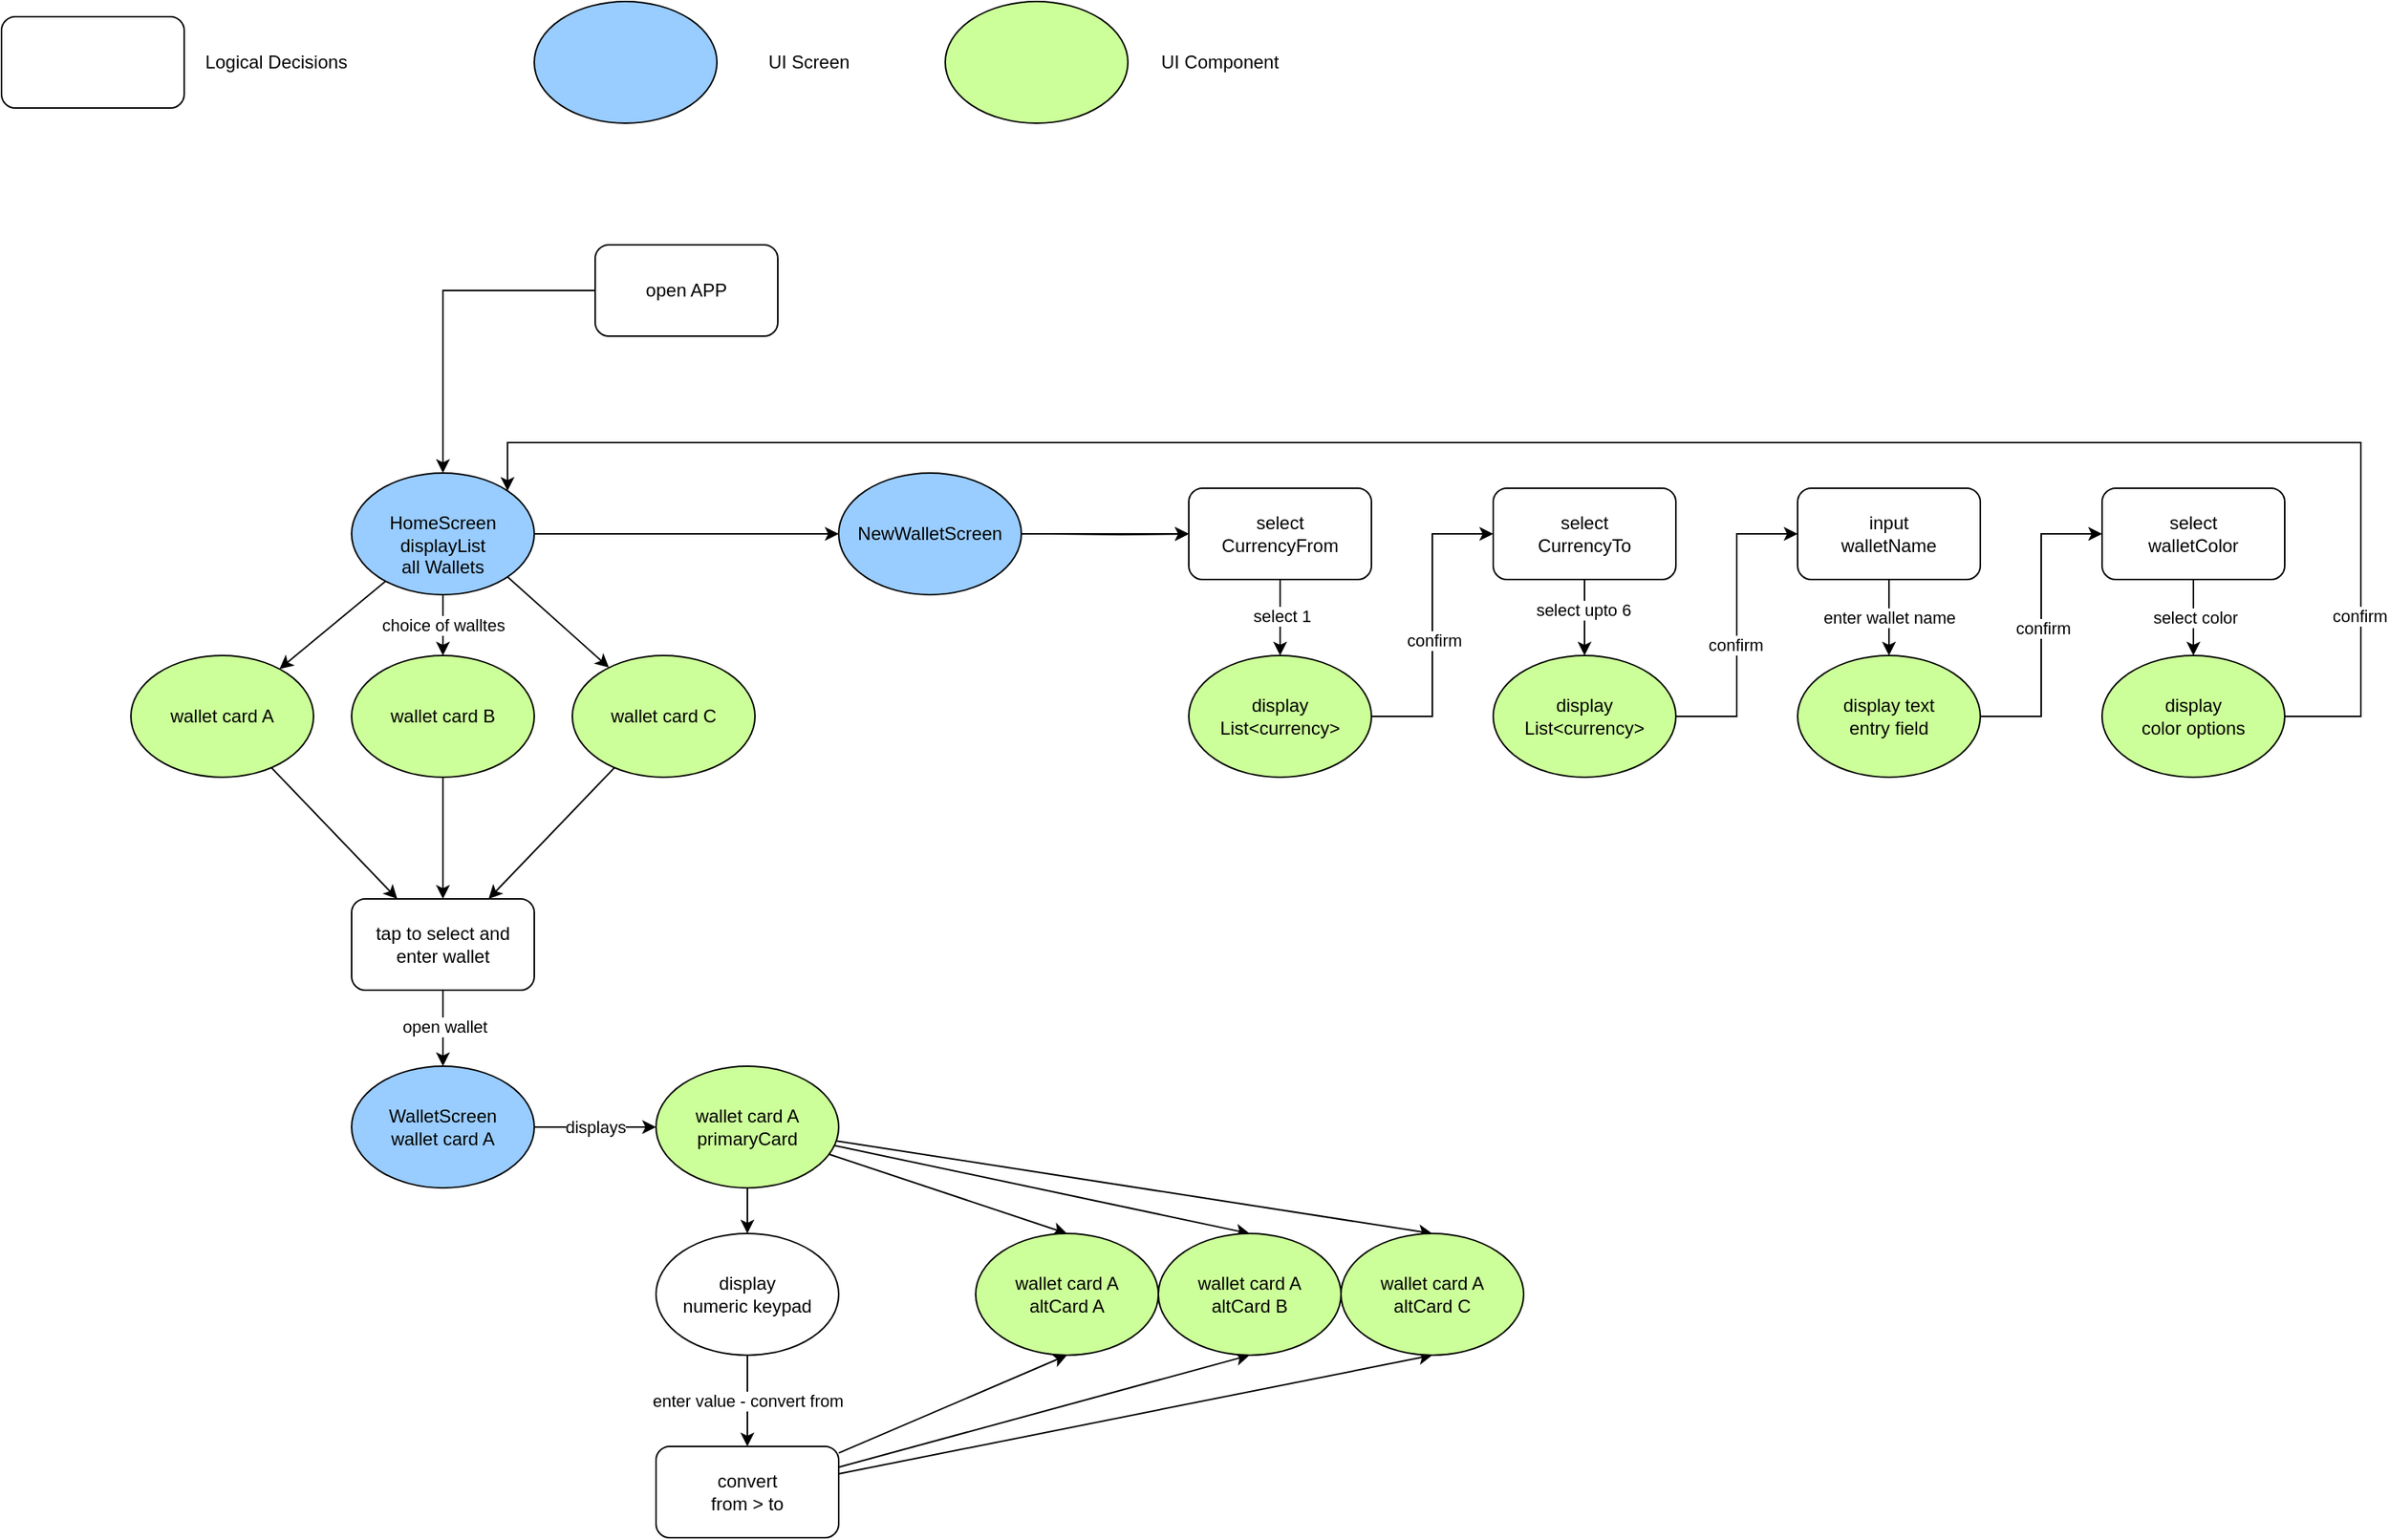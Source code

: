 <mxfile version="15.7.0" type="github">
  <diagram id="C5RBs43oDa-KdzZeNtuy" name="Page-1">
    <mxGraphModel dx="1379" dy="1059" grid="1" gridSize="10" guides="1" tooltips="1" connect="1" arrows="1" fold="1" page="1" pageScale="1" pageWidth="1654" pageHeight="1169" math="0" shadow="0">
      <root>
        <mxCell id="WIyWlLk6GJQsqaUBKTNV-0" />
        <mxCell id="WIyWlLk6GJQsqaUBKTNV-1" parent="WIyWlLk6GJQsqaUBKTNV-0" />
        <mxCell id="bUmuCnkTtCqIRELtBbXz-1" value="" style="ellipse;whiteSpace=wrap;html=1;fillColor=#99CCFF;" parent="WIyWlLk6GJQsqaUBKTNV-1" vertex="1">
          <mxGeometry x="390" y="30" width="120" height="80" as="geometry" />
        </mxCell>
        <mxCell id="bUmuCnkTtCqIRELtBbXz-2" value="Logical Decisions" style="text;html=1;align=center;verticalAlign=middle;resizable=0;points=[];autosize=1;strokeColor=none;fillColor=none;" parent="WIyWlLk6GJQsqaUBKTNV-1" vertex="1">
          <mxGeometry x="165" y="60" width="110" height="20" as="geometry" />
        </mxCell>
        <mxCell id="bUmuCnkTtCqIRELtBbXz-3" value="UI Screen" style="text;html=1;align=center;verticalAlign=middle;resizable=0;points=[];autosize=1;strokeColor=none;fillColor=none;" parent="WIyWlLk6GJQsqaUBKTNV-1" vertex="1">
          <mxGeometry x="535" y="60" width="70" height="20" as="geometry" />
        </mxCell>
        <mxCell id="bUmuCnkTtCqIRELtBbXz-44" value="" style="rounded=1;whiteSpace=wrap;html=1;" parent="WIyWlLk6GJQsqaUBKTNV-1" vertex="1">
          <mxGeometry x="40" y="40" width="120" height="60" as="geometry" />
        </mxCell>
        <mxCell id="eP995ulbHq9WS8gDX0PH-6" style="edgeStyle=none;rounded=0;orthogonalLoop=1;jettySize=auto;html=1;" edge="1" parent="WIyWlLk6GJQsqaUBKTNV-1" source="nm4fV4JeuhOYRiYcyH4O-1" target="nm4fV4JeuhOYRiYcyH4O-52">
          <mxGeometry relative="1" as="geometry" />
        </mxCell>
        <mxCell id="eP995ulbHq9WS8gDX0PH-7" value="choice of walltes" style="edgeStyle=none;rounded=0;orthogonalLoop=1;jettySize=auto;html=1;" edge="1" parent="WIyWlLk6GJQsqaUBKTNV-1" source="nm4fV4JeuhOYRiYcyH4O-1" target="eP995ulbHq9WS8gDX0PH-1">
          <mxGeometry relative="1" as="geometry" />
        </mxCell>
        <mxCell id="eP995ulbHq9WS8gDX0PH-8" style="edgeStyle=none;rounded=0;orthogonalLoop=1;jettySize=auto;html=1;exitX=1;exitY=1;exitDx=0;exitDy=0;" edge="1" parent="WIyWlLk6GJQsqaUBKTNV-1" source="nm4fV4JeuhOYRiYcyH4O-1" target="eP995ulbHq9WS8gDX0PH-0">
          <mxGeometry relative="1" as="geometry" />
        </mxCell>
        <mxCell id="eP995ulbHq9WS8gDX0PH-27" style="edgeStyle=none;rounded=0;orthogonalLoop=1;jettySize=auto;html=1;" edge="1" parent="WIyWlLk6GJQsqaUBKTNV-1" source="nm4fV4JeuhOYRiYcyH4O-1" target="eP995ulbHq9WS8gDX0PH-25">
          <mxGeometry relative="1" as="geometry" />
        </mxCell>
        <mxCell id="nm4fV4JeuhOYRiYcyH4O-1" value="&lt;div&gt;&lt;br&gt;&lt;/div&gt;&lt;div&gt;HomeScreen&lt;br&gt;&lt;/div&gt;&lt;div&gt;displayList&lt;/div&gt;&lt;div&gt;all Wallets&lt;br&gt;&lt;/div&gt;" style="ellipse;whiteSpace=wrap;html=1;fillColor=#99CCFF;" parent="WIyWlLk6GJQsqaUBKTNV-1" vertex="1">
          <mxGeometry x="270" y="340" width="120" height="80" as="geometry" />
        </mxCell>
        <mxCell id="nm4fV4JeuhOYRiYcyH4O-31" value="" style="edgeStyle=orthogonalEdgeStyle;rounded=0;orthogonalLoop=1;jettySize=auto;html=1;" parent="WIyWlLk6GJQsqaUBKTNV-1" target="nm4fV4JeuhOYRiYcyH4O-3" edge="1">
          <mxGeometry relative="1" as="geometry">
            <mxPoint x="730" y="380" as="sourcePoint" />
          </mxGeometry>
        </mxCell>
        <mxCell id="nm4fV4JeuhOYRiYcyH4O-3" value="&lt;div&gt;select&lt;/div&gt;&lt;div&gt;CurrencyFrom&lt;/div&gt;" style="rounded=1;whiteSpace=wrap;html=1;" parent="WIyWlLk6GJQsqaUBKTNV-1" vertex="1">
          <mxGeometry x="820" y="350" width="120" height="60" as="geometry" />
        </mxCell>
        <mxCell id="nm4fV4JeuhOYRiYcyH4O-25" value="enter wallet name" style="edgeStyle=orthogonalEdgeStyle;rounded=0;orthogonalLoop=1;jettySize=auto;html=1;entryX=0.5;entryY=0;entryDx=0;entryDy=0;" parent="WIyWlLk6GJQsqaUBKTNV-1" source="nm4fV4JeuhOYRiYcyH4O-4" target="nm4fV4JeuhOYRiYcyH4O-24" edge="1">
          <mxGeometry relative="1" as="geometry" />
        </mxCell>
        <mxCell id="nm4fV4JeuhOYRiYcyH4O-4" value="&lt;div&gt;input&lt;/div&gt;&lt;div&gt;walletName&lt;br&gt;&lt;/div&gt;" style="rounded=1;whiteSpace=wrap;html=1;" parent="WIyWlLk6GJQsqaUBKTNV-1" vertex="1">
          <mxGeometry x="1220" y="350" width="120" height="60" as="geometry" />
        </mxCell>
        <mxCell id="nm4fV4JeuhOYRiYcyH4O-18" style="edgeStyle=orthogonalEdgeStyle;rounded=0;orthogonalLoop=1;jettySize=auto;html=1;entryX=0.5;entryY=0;entryDx=0;entryDy=0;" parent="WIyWlLk6GJQsqaUBKTNV-1" source="nm4fV4JeuhOYRiYcyH4O-5" target="nm4fV4JeuhOYRiYcyH4O-14" edge="1">
          <mxGeometry relative="1" as="geometry" />
        </mxCell>
        <mxCell id="nm4fV4JeuhOYRiYcyH4O-19" value="select upto 6" style="edgeLabel;html=1;align=center;verticalAlign=middle;resizable=0;points=[];" parent="nm4fV4JeuhOYRiYcyH4O-18" vertex="1" connectable="0">
          <mxGeometry x="-0.202" y="-1" relative="1" as="geometry">
            <mxPoint as="offset" />
          </mxGeometry>
        </mxCell>
        <mxCell id="nm4fV4JeuhOYRiYcyH4O-5" value="&lt;div&gt;select&lt;/div&gt;&lt;div&gt;CurrencyTo&lt;/div&gt;" style="rounded=1;whiteSpace=wrap;html=1;" parent="WIyWlLk6GJQsqaUBKTNV-1" vertex="1">
          <mxGeometry x="1020" y="350" width="120" height="60" as="geometry" />
        </mxCell>
        <mxCell id="nm4fV4JeuhOYRiYcyH4O-28" style="edgeStyle=orthogonalEdgeStyle;rounded=0;orthogonalLoop=1;jettySize=auto;html=1;entryX=0.5;entryY=0;entryDx=0;entryDy=0;" parent="WIyWlLk6GJQsqaUBKTNV-1" source="nm4fV4JeuhOYRiYcyH4O-8" target="nm4fV4JeuhOYRiYcyH4O-27" edge="1">
          <mxGeometry relative="1" as="geometry" />
        </mxCell>
        <mxCell id="nm4fV4JeuhOYRiYcyH4O-30" value="select color" style="edgeLabel;html=1;align=center;verticalAlign=middle;resizable=0;points=[];" parent="nm4fV4JeuhOYRiYcyH4O-28" vertex="1" connectable="0">
          <mxGeometry x="-0.017" y="1" relative="1" as="geometry">
            <mxPoint as="offset" />
          </mxGeometry>
        </mxCell>
        <mxCell id="nm4fV4JeuhOYRiYcyH4O-33" style="edgeStyle=orthogonalEdgeStyle;rounded=0;orthogonalLoop=1;jettySize=auto;html=1;entryX=1;entryY=0;entryDx=0;entryDy=0;exitX=1;exitY=0.5;exitDx=0;exitDy=0;" parent="WIyWlLk6GJQsqaUBKTNV-1" source="nm4fV4JeuhOYRiYcyH4O-27" target="nm4fV4JeuhOYRiYcyH4O-1" edge="1">
          <mxGeometry relative="1" as="geometry">
            <Array as="points">
              <mxPoint x="1540" y="500" />
              <mxPoint x="1590" y="500" />
              <mxPoint x="1590" y="320" />
              <mxPoint x="372" y="320" />
            </Array>
          </mxGeometry>
        </mxCell>
        <mxCell id="nm4fV4JeuhOYRiYcyH4O-50" value="confirm" style="edgeLabel;html=1;align=center;verticalAlign=middle;resizable=0;points=[];fillColor=none;" parent="nm4fV4JeuhOYRiYcyH4O-33" vertex="1" connectable="0">
          <mxGeometry x="-0.843" y="1" relative="1" as="geometry">
            <mxPoint as="offset" />
          </mxGeometry>
        </mxCell>
        <mxCell id="nm4fV4JeuhOYRiYcyH4O-8" value="&lt;div&gt;select&lt;/div&gt;&lt;div&gt;walletColor&lt;br&gt;&lt;/div&gt;" style="rounded=1;whiteSpace=wrap;html=1;" parent="WIyWlLk6GJQsqaUBKTNV-1" vertex="1">
          <mxGeometry x="1420" y="350" width="120" height="60" as="geometry" />
        </mxCell>
        <mxCell id="nm4fV4JeuhOYRiYcyH4O-9" value="" style="endArrow=classic;html=1;rounded=0;exitX=1;exitY=0.5;exitDx=0;exitDy=0;entryX=0;entryY=0.5;entryDx=0;entryDy=0;startArrow=none;" parent="WIyWlLk6GJQsqaUBKTNV-1" source="eP995ulbHq9WS8gDX0PH-25" target="nm4fV4JeuhOYRiYcyH4O-3" edge="1">
          <mxGeometry width="50" height="50" relative="1" as="geometry">
            <mxPoint x="610" y="380" as="sourcePoint" />
            <mxPoint x="1300" y="530" as="targetPoint" />
          </mxGeometry>
        </mxCell>
        <mxCell id="nm4fV4JeuhOYRiYcyH4O-21" style="edgeStyle=orthogonalEdgeStyle;rounded=0;orthogonalLoop=1;jettySize=auto;html=1;entryX=0;entryY=0.5;entryDx=0;entryDy=0;" parent="WIyWlLk6GJQsqaUBKTNV-1" source="nm4fV4JeuhOYRiYcyH4O-10" target="nm4fV4JeuhOYRiYcyH4O-5" edge="1">
          <mxGeometry relative="1" as="geometry" />
        </mxCell>
        <mxCell id="nm4fV4JeuhOYRiYcyH4O-22" value="confirm" style="edgeLabel;html=1;align=center;verticalAlign=middle;resizable=0;points=[];" parent="nm4fV4JeuhOYRiYcyH4O-21" vertex="1" connectable="0">
          <mxGeometry x="-0.095" y="-1" relative="1" as="geometry">
            <mxPoint as="offset" />
          </mxGeometry>
        </mxCell>
        <mxCell id="nm4fV4JeuhOYRiYcyH4O-10" value="&lt;div&gt;display List&amp;lt;currency&amp;gt;&lt;/div&gt;" style="ellipse;whiteSpace=wrap;html=1;fillColor=#CCFF99;" parent="WIyWlLk6GJQsqaUBKTNV-1" vertex="1">
          <mxGeometry x="820" y="460" width="120" height="80" as="geometry" />
        </mxCell>
        <mxCell id="nm4fV4JeuhOYRiYcyH4O-11" value="" style="endArrow=classic;html=1;rounded=0;exitX=0.5;exitY=1;exitDx=0;exitDy=0;" parent="WIyWlLk6GJQsqaUBKTNV-1" source="nm4fV4JeuhOYRiYcyH4O-3" target="nm4fV4JeuhOYRiYcyH4O-10" edge="1">
          <mxGeometry width="50" height="50" relative="1" as="geometry">
            <mxPoint x="750" y="500" as="sourcePoint" />
            <mxPoint x="800" y="450" as="targetPoint" />
          </mxGeometry>
        </mxCell>
        <mxCell id="nm4fV4JeuhOYRiYcyH4O-15" value="select 1" style="edgeLabel;html=1;align=center;verticalAlign=middle;resizable=0;points=[];" parent="nm4fV4JeuhOYRiYcyH4O-11" vertex="1" connectable="0">
          <mxGeometry x="-0.05" y="1" relative="1" as="geometry">
            <mxPoint as="offset" />
          </mxGeometry>
        </mxCell>
        <mxCell id="nm4fV4JeuhOYRiYcyH4O-20" style="edgeStyle=orthogonalEdgeStyle;rounded=0;orthogonalLoop=1;jettySize=auto;html=1;entryX=0;entryY=0.5;entryDx=0;entryDy=0;" parent="WIyWlLk6GJQsqaUBKTNV-1" source="nm4fV4JeuhOYRiYcyH4O-14" target="nm4fV4JeuhOYRiYcyH4O-4" edge="1">
          <mxGeometry relative="1" as="geometry" />
        </mxCell>
        <mxCell id="nm4fV4JeuhOYRiYcyH4O-23" value="confirm" style="edgeLabel;html=1;align=center;verticalAlign=middle;resizable=0;points=[];fillColor=#CCFF99;" parent="nm4fV4JeuhOYRiYcyH4O-20" vertex="1" connectable="0">
          <mxGeometry x="-0.123" y="1" relative="1" as="geometry">
            <mxPoint as="offset" />
          </mxGeometry>
        </mxCell>
        <mxCell id="nm4fV4JeuhOYRiYcyH4O-14" value="display List&amp;lt;currency&amp;gt;" style="ellipse;whiteSpace=wrap;html=1;fillColor=#CCFF99;" parent="WIyWlLk6GJQsqaUBKTNV-1" vertex="1">
          <mxGeometry x="1020" y="460" width="120" height="80" as="geometry" />
        </mxCell>
        <mxCell id="nm4fV4JeuhOYRiYcyH4O-26" style="edgeStyle=orthogonalEdgeStyle;rounded=0;orthogonalLoop=1;jettySize=auto;html=1;entryX=0;entryY=0.5;entryDx=0;entryDy=0;" parent="WIyWlLk6GJQsqaUBKTNV-1" source="nm4fV4JeuhOYRiYcyH4O-24" target="nm4fV4JeuhOYRiYcyH4O-8" edge="1">
          <mxGeometry relative="1" as="geometry" />
        </mxCell>
        <mxCell id="nm4fV4JeuhOYRiYcyH4O-29" value="confirm" style="edgeLabel;html=1;align=center;verticalAlign=middle;resizable=0;points=[];" parent="nm4fV4JeuhOYRiYcyH4O-26" vertex="1" connectable="0">
          <mxGeometry x="-0.017" y="-1" relative="1" as="geometry">
            <mxPoint as="offset" />
          </mxGeometry>
        </mxCell>
        <mxCell id="nm4fV4JeuhOYRiYcyH4O-24" value="&lt;div&gt;display text &lt;br&gt;&lt;/div&gt;&lt;div&gt;entry field&lt;/div&gt;" style="ellipse;whiteSpace=wrap;html=1;fillColor=#CCFF99;" parent="WIyWlLk6GJQsqaUBKTNV-1" vertex="1">
          <mxGeometry x="1220" y="460" width="120" height="80" as="geometry" />
        </mxCell>
        <mxCell id="nm4fV4JeuhOYRiYcyH4O-27" value="&lt;div&gt;display &lt;br&gt;&lt;/div&gt;&lt;div&gt;color options&lt;br&gt;&lt;/div&gt;" style="ellipse;whiteSpace=wrap;html=1;fillColor=#CCFF99;" parent="WIyWlLk6GJQsqaUBKTNV-1" vertex="1">
          <mxGeometry x="1420" y="460" width="120" height="80" as="geometry" />
        </mxCell>
        <mxCell id="eP995ulbHq9WS8gDX0PH-21" value="enter value - convert from" style="edgeStyle=none;rounded=0;orthogonalLoop=1;jettySize=auto;html=1;entryX=0.5;entryY=0;entryDx=0;entryDy=0;" edge="1" parent="WIyWlLk6GJQsqaUBKTNV-1" source="nm4fV4JeuhOYRiYcyH4O-39" target="nm4fV4JeuhOYRiYcyH4O-41">
          <mxGeometry relative="1" as="geometry" />
        </mxCell>
        <mxCell id="nm4fV4JeuhOYRiYcyH4O-39" value="&lt;div&gt;display&lt;/div&gt;&lt;div&gt;numeric keypad&lt;br&gt;&lt;/div&gt;" style="ellipse;whiteSpace=wrap;html=1;" parent="WIyWlLk6GJQsqaUBKTNV-1" vertex="1">
          <mxGeometry x="470" y="840" width="120" height="80" as="geometry" />
        </mxCell>
        <mxCell id="eP995ulbHq9WS8gDX0PH-22" style="edgeStyle=none;rounded=0;orthogonalLoop=1;jettySize=auto;html=1;entryX=0.5;entryY=1;entryDx=0;entryDy=0;" edge="1" parent="WIyWlLk6GJQsqaUBKTNV-1" source="nm4fV4JeuhOYRiYcyH4O-41" target="eP995ulbHq9WS8gDX0PH-13">
          <mxGeometry relative="1" as="geometry" />
        </mxCell>
        <mxCell id="eP995ulbHq9WS8gDX0PH-23" style="edgeStyle=none;rounded=0;orthogonalLoop=1;jettySize=auto;html=1;entryX=0.5;entryY=1;entryDx=0;entryDy=0;" edge="1" parent="WIyWlLk6GJQsqaUBKTNV-1" source="nm4fV4JeuhOYRiYcyH4O-41" target="eP995ulbHq9WS8gDX0PH-14">
          <mxGeometry relative="1" as="geometry" />
        </mxCell>
        <mxCell id="eP995ulbHq9WS8gDX0PH-24" style="edgeStyle=none;rounded=0;orthogonalLoop=1;jettySize=auto;html=1;entryX=0.5;entryY=1;entryDx=0;entryDy=0;" edge="1" parent="WIyWlLk6GJQsqaUBKTNV-1" source="nm4fV4JeuhOYRiYcyH4O-41" target="eP995ulbHq9WS8gDX0PH-15">
          <mxGeometry relative="1" as="geometry" />
        </mxCell>
        <mxCell id="nm4fV4JeuhOYRiYcyH4O-41" value="&lt;div&gt;convert &lt;br&gt;&lt;/div&gt;&lt;div&gt;from &amp;gt; to&lt;br&gt;&lt;/div&gt;" style="rounded=1;whiteSpace=wrap;html=1;" parent="WIyWlLk6GJQsqaUBKTNV-1" vertex="1">
          <mxGeometry x="470" y="980" width="120" height="60" as="geometry" />
        </mxCell>
        <mxCell id="nm4fV4JeuhOYRiYcyH4O-47" style="edgeStyle=orthogonalEdgeStyle;rounded=0;orthogonalLoop=1;jettySize=auto;html=1;entryX=0.5;entryY=0;entryDx=0;entryDy=0;" parent="WIyWlLk6GJQsqaUBKTNV-1" source="nm4fV4JeuhOYRiYcyH4O-46" target="nm4fV4JeuhOYRiYcyH4O-1" edge="1">
          <mxGeometry relative="1" as="geometry" />
        </mxCell>
        <mxCell id="nm4fV4JeuhOYRiYcyH4O-46" value="open APP" style="rounded=1;whiteSpace=wrap;html=1;" parent="WIyWlLk6GJQsqaUBKTNV-1" vertex="1">
          <mxGeometry x="430" y="190" width="120" height="60" as="geometry" />
        </mxCell>
        <mxCell id="eP995ulbHq9WS8gDX0PH-3" style="rounded=0;orthogonalLoop=1;jettySize=auto;html=1;entryX=0.25;entryY=0;entryDx=0;entryDy=0;" edge="1" parent="WIyWlLk6GJQsqaUBKTNV-1" source="nm4fV4JeuhOYRiYcyH4O-52" target="eP995ulbHq9WS8gDX0PH-2">
          <mxGeometry relative="1" as="geometry" />
        </mxCell>
        <mxCell id="nm4fV4JeuhOYRiYcyH4O-52" value="wallet card A" style="ellipse;whiteSpace=wrap;html=1;fillColor=#CCFF99;" parent="WIyWlLk6GJQsqaUBKTNV-1" vertex="1">
          <mxGeometry x="125" y="460" width="120" height="80" as="geometry" />
        </mxCell>
        <mxCell id="eP995ulbHq9WS8gDX0PH-5" style="edgeStyle=none;rounded=0;orthogonalLoop=1;jettySize=auto;html=1;entryX=0.75;entryY=0;entryDx=0;entryDy=0;" edge="1" parent="WIyWlLk6GJQsqaUBKTNV-1" source="eP995ulbHq9WS8gDX0PH-0" target="eP995ulbHq9WS8gDX0PH-2">
          <mxGeometry relative="1" as="geometry" />
        </mxCell>
        <mxCell id="eP995ulbHq9WS8gDX0PH-0" value="wallet card C" style="ellipse;whiteSpace=wrap;html=1;fillColor=#CCFF99;" vertex="1" parent="WIyWlLk6GJQsqaUBKTNV-1">
          <mxGeometry x="415" y="460" width="120" height="80" as="geometry" />
        </mxCell>
        <mxCell id="eP995ulbHq9WS8gDX0PH-4" style="edgeStyle=none;rounded=0;orthogonalLoop=1;jettySize=auto;html=1;entryX=0.5;entryY=0;entryDx=0;entryDy=0;" edge="1" parent="WIyWlLk6GJQsqaUBKTNV-1" source="eP995ulbHq9WS8gDX0PH-1" target="eP995ulbHq9WS8gDX0PH-2">
          <mxGeometry relative="1" as="geometry">
            <mxPoint x="335" y="610" as="targetPoint" />
          </mxGeometry>
        </mxCell>
        <mxCell id="eP995ulbHq9WS8gDX0PH-1" value="wallet card B" style="ellipse;whiteSpace=wrap;html=1;fillColor=#CCFF99;" vertex="1" parent="WIyWlLk6GJQsqaUBKTNV-1">
          <mxGeometry x="270" y="460" width="120" height="80" as="geometry" />
        </mxCell>
        <mxCell id="eP995ulbHq9WS8gDX0PH-10" style="edgeStyle=none;rounded=0;orthogonalLoop=1;jettySize=auto;html=1;entryX=0.5;entryY=0;entryDx=0;entryDy=0;" edge="1" parent="WIyWlLk6GJQsqaUBKTNV-1" source="eP995ulbHq9WS8gDX0PH-2" target="eP995ulbHq9WS8gDX0PH-9">
          <mxGeometry relative="1" as="geometry" />
        </mxCell>
        <mxCell id="eP995ulbHq9WS8gDX0PH-11" value="open wallet" style="edgeLabel;html=1;align=center;verticalAlign=middle;resizable=0;points=[];" vertex="1" connectable="0" parent="eP995ulbHq9WS8gDX0PH-10">
          <mxGeometry x="-0.04" y="1" relative="1" as="geometry">
            <mxPoint as="offset" />
          </mxGeometry>
        </mxCell>
        <mxCell id="eP995ulbHq9WS8gDX0PH-2" value="tap to select and enter wallet" style="rounded=1;whiteSpace=wrap;html=1;" vertex="1" parent="WIyWlLk6GJQsqaUBKTNV-1">
          <mxGeometry x="270" y="620" width="120" height="60" as="geometry" />
        </mxCell>
        <mxCell id="eP995ulbHq9WS8gDX0PH-16" value="displays" style="edgeStyle=none;rounded=0;orthogonalLoop=1;jettySize=auto;html=1;entryX=0;entryY=0.5;entryDx=0;entryDy=0;" edge="1" parent="WIyWlLk6GJQsqaUBKTNV-1" source="eP995ulbHq9WS8gDX0PH-9" target="eP995ulbHq9WS8gDX0PH-12">
          <mxGeometry relative="1" as="geometry" />
        </mxCell>
        <mxCell id="eP995ulbHq9WS8gDX0PH-9" value="&lt;div&gt;WalletScreen&lt;br&gt;&lt;/div&gt;&lt;div&gt;wallet card A&lt;/div&gt;" style="ellipse;whiteSpace=wrap;html=1;fillColor=#99CCFF;" vertex="1" parent="WIyWlLk6GJQsqaUBKTNV-1">
          <mxGeometry x="270" y="730" width="120" height="80" as="geometry" />
        </mxCell>
        <mxCell id="eP995ulbHq9WS8gDX0PH-17" style="edgeStyle=none;rounded=0;orthogonalLoop=1;jettySize=auto;html=1;entryX=0.5;entryY=0;entryDx=0;entryDy=0;" edge="1" parent="WIyWlLk6GJQsqaUBKTNV-1" source="eP995ulbHq9WS8gDX0PH-12" target="eP995ulbHq9WS8gDX0PH-13">
          <mxGeometry relative="1" as="geometry" />
        </mxCell>
        <mxCell id="eP995ulbHq9WS8gDX0PH-18" style="edgeStyle=none;rounded=0;orthogonalLoop=1;jettySize=auto;html=1;entryX=0.5;entryY=0;entryDx=0;entryDy=0;" edge="1" parent="WIyWlLk6GJQsqaUBKTNV-1" source="eP995ulbHq9WS8gDX0PH-12" target="eP995ulbHq9WS8gDX0PH-14">
          <mxGeometry relative="1" as="geometry" />
        </mxCell>
        <mxCell id="eP995ulbHq9WS8gDX0PH-19" style="edgeStyle=none;rounded=0;orthogonalLoop=1;jettySize=auto;html=1;entryX=0.5;entryY=0;entryDx=0;entryDy=0;" edge="1" parent="WIyWlLk6GJQsqaUBKTNV-1" source="eP995ulbHq9WS8gDX0PH-12" target="eP995ulbHq9WS8gDX0PH-15">
          <mxGeometry relative="1" as="geometry" />
        </mxCell>
        <mxCell id="eP995ulbHq9WS8gDX0PH-20" style="edgeStyle=none;rounded=0;orthogonalLoop=1;jettySize=auto;html=1;entryX=0.5;entryY=0;entryDx=0;entryDy=0;" edge="1" parent="WIyWlLk6GJQsqaUBKTNV-1" source="eP995ulbHq9WS8gDX0PH-12" target="nm4fV4JeuhOYRiYcyH4O-39">
          <mxGeometry relative="1" as="geometry" />
        </mxCell>
        <mxCell id="eP995ulbHq9WS8gDX0PH-12" value="&lt;div&gt;wallet card A&lt;/div&gt;primaryCard" style="ellipse;whiteSpace=wrap;html=1;fillColor=#CCFF99;" vertex="1" parent="WIyWlLk6GJQsqaUBKTNV-1">
          <mxGeometry x="470" y="730" width="120" height="80" as="geometry" />
        </mxCell>
        <mxCell id="eP995ulbHq9WS8gDX0PH-13" value="&lt;div&gt;wallet card A&lt;/div&gt;altCard A" style="ellipse;whiteSpace=wrap;html=1;fillColor=#CCFF99;" vertex="1" parent="WIyWlLk6GJQsqaUBKTNV-1">
          <mxGeometry x="680" y="840" width="120" height="80" as="geometry" />
        </mxCell>
        <mxCell id="eP995ulbHq9WS8gDX0PH-14" value="&lt;div&gt;wallet card A&lt;/div&gt;altCard B" style="ellipse;whiteSpace=wrap;html=1;fillColor=#CCFF99;" vertex="1" parent="WIyWlLk6GJQsqaUBKTNV-1">
          <mxGeometry x="800" y="840" width="120" height="80" as="geometry" />
        </mxCell>
        <mxCell id="eP995ulbHq9WS8gDX0PH-15" value="&lt;div&gt;wallet card A&lt;/div&gt;altCard C" style="ellipse;whiteSpace=wrap;html=1;fillColor=#CCFF99;" vertex="1" parent="WIyWlLk6GJQsqaUBKTNV-1">
          <mxGeometry x="920" y="840" width="120" height="80" as="geometry" />
        </mxCell>
        <mxCell id="eP995ulbHq9WS8gDX0PH-25" value="NewWalletScreen" style="ellipse;whiteSpace=wrap;html=1;fillColor=#99CCFF;" vertex="1" parent="WIyWlLk6GJQsqaUBKTNV-1">
          <mxGeometry x="590" y="340" width="120" height="80" as="geometry" />
        </mxCell>
        <mxCell id="eP995ulbHq9WS8gDX0PH-28" value="" style="ellipse;whiteSpace=wrap;html=1;fillColor=#CCFF99;" vertex="1" parent="WIyWlLk6GJQsqaUBKTNV-1">
          <mxGeometry x="660" y="30" width="120" height="80" as="geometry" />
        </mxCell>
        <mxCell id="eP995ulbHq9WS8gDX0PH-29" value="UI Component" style="text;html=1;align=center;verticalAlign=middle;resizable=0;points=[];autosize=1;strokeColor=none;fillColor=none;" vertex="1" parent="WIyWlLk6GJQsqaUBKTNV-1">
          <mxGeometry x="795" y="60" width="90" height="20" as="geometry" />
        </mxCell>
      </root>
    </mxGraphModel>
  </diagram>
</mxfile>
